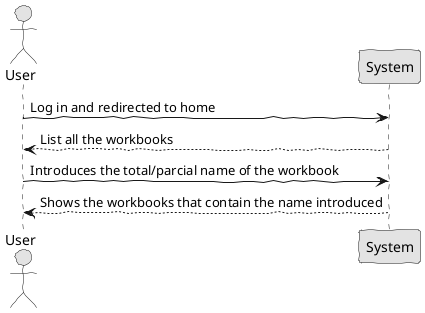 @startuml Pedro
skinparam handwritten true
skinparam monochrome true
skinparam packageStyle rect
skinparam defaultFontName FG Virgil
skinparam shadowing false

actor User

User -> System : Log in and redirected to home
System --> User : List all the workbooks
User->System : Introduces the total/parcial name of the workbook
System --> User : Shows the workbooks that contain the name introduced
@enduml
